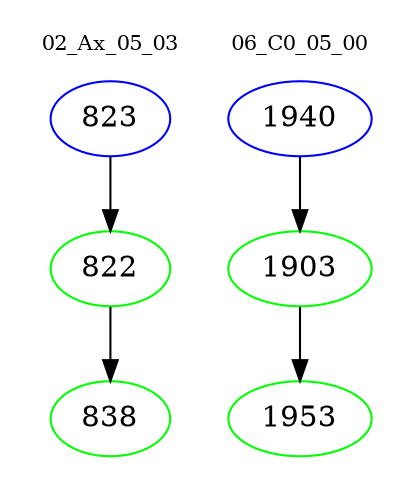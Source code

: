 digraph{
subgraph cluster_0 {
color = white
label = "02_Ax_05_03";
fontsize=10;
T0_823 [label="823", color="blue"]
T0_823 -> T0_822 [color="black"]
T0_822 [label="822", color="green"]
T0_822 -> T0_838 [color="black"]
T0_838 [label="838", color="green"]
}
subgraph cluster_1 {
color = white
label = "06_C0_05_00";
fontsize=10;
T1_1940 [label="1940", color="blue"]
T1_1940 -> T1_1903 [color="black"]
T1_1903 [label="1903", color="green"]
T1_1903 -> T1_1953 [color="black"]
T1_1953 [label="1953", color="green"]
}
}
